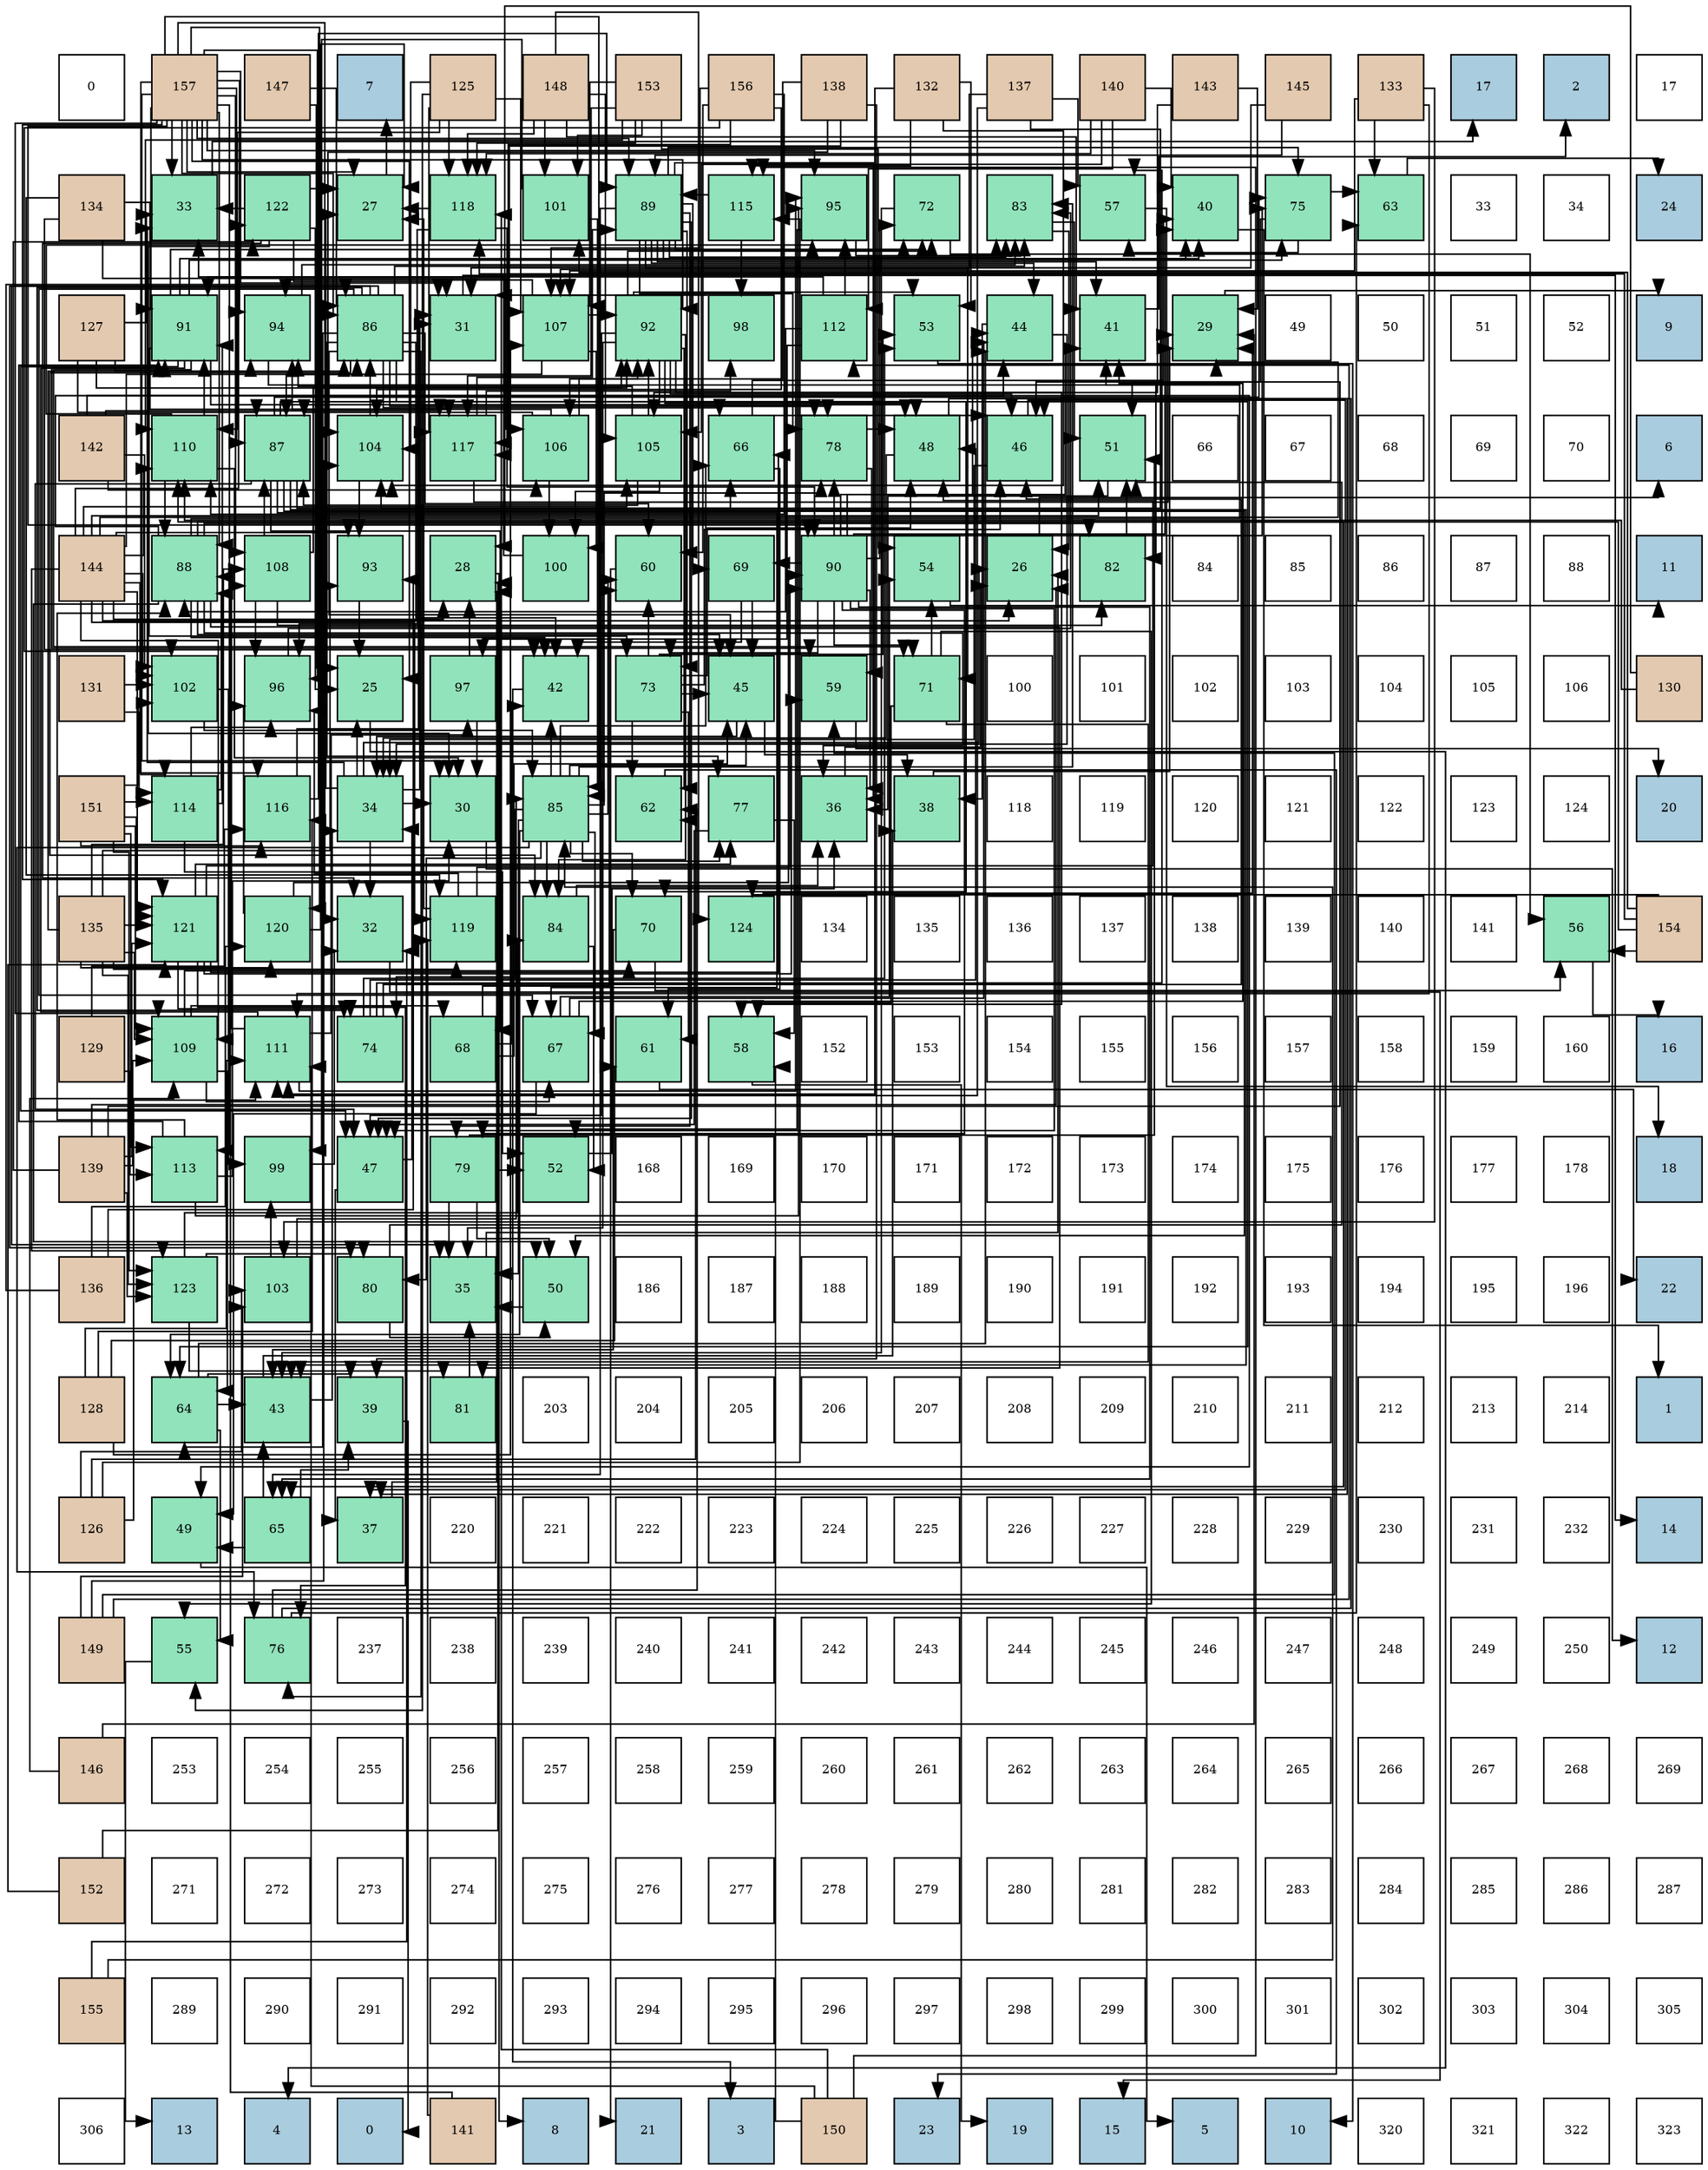 digraph layout{
 rankdir=TB;
 splines=ortho;
 node [style=filled shape=square fixedsize=true width=0.6];
0[label="0", fontsize=8, fillcolor="#ffffff"];
1[label="157", fontsize=8, fillcolor="#e3c9af"];
2[label="147", fontsize=8, fillcolor="#e3c9af"];
3[label="7", fontsize=8, fillcolor="#a9ccde"];
4[label="125", fontsize=8, fillcolor="#e3c9af"];
5[label="148", fontsize=8, fillcolor="#e3c9af"];
6[label="153", fontsize=8, fillcolor="#e3c9af"];
7[label="156", fontsize=8, fillcolor="#e3c9af"];
8[label="138", fontsize=8, fillcolor="#e3c9af"];
9[label="132", fontsize=8, fillcolor="#e3c9af"];
10[label="137", fontsize=8, fillcolor="#e3c9af"];
11[label="140", fontsize=8, fillcolor="#e3c9af"];
12[label="143", fontsize=8, fillcolor="#e3c9af"];
13[label="145", fontsize=8, fillcolor="#e3c9af"];
14[label="133", fontsize=8, fillcolor="#e3c9af"];
15[label="17", fontsize=8, fillcolor="#a9ccde"];
16[label="2", fontsize=8, fillcolor="#a9ccde"];
17[label="17", fontsize=8, fillcolor="#ffffff"];
18[label="134", fontsize=8, fillcolor="#e3c9af"];
19[label="33", fontsize=8, fillcolor="#91e3bb"];
20[label="122", fontsize=8, fillcolor="#91e3bb"];
21[label="27", fontsize=8, fillcolor="#91e3bb"];
22[label="118", fontsize=8, fillcolor="#91e3bb"];
23[label="101", fontsize=8, fillcolor="#91e3bb"];
24[label="89", fontsize=8, fillcolor="#91e3bb"];
25[label="115", fontsize=8, fillcolor="#91e3bb"];
26[label="95", fontsize=8, fillcolor="#91e3bb"];
27[label="72", fontsize=8, fillcolor="#91e3bb"];
28[label="83", fontsize=8, fillcolor="#91e3bb"];
29[label="57", fontsize=8, fillcolor="#91e3bb"];
30[label="40", fontsize=8, fillcolor="#91e3bb"];
31[label="75", fontsize=8, fillcolor="#91e3bb"];
32[label="63", fontsize=8, fillcolor="#91e3bb"];
33[label="33", fontsize=8, fillcolor="#ffffff"];
34[label="34", fontsize=8, fillcolor="#ffffff"];
35[label="24", fontsize=8, fillcolor="#a9ccde"];
36[label="127", fontsize=8, fillcolor="#e3c9af"];
37[label="91", fontsize=8, fillcolor="#91e3bb"];
38[label="94", fontsize=8, fillcolor="#91e3bb"];
39[label="86", fontsize=8, fillcolor="#91e3bb"];
40[label="31", fontsize=8, fillcolor="#91e3bb"];
41[label="107", fontsize=8, fillcolor="#91e3bb"];
42[label="92", fontsize=8, fillcolor="#91e3bb"];
43[label="98", fontsize=8, fillcolor="#91e3bb"];
44[label="112", fontsize=8, fillcolor="#91e3bb"];
45[label="53", fontsize=8, fillcolor="#91e3bb"];
46[label="44", fontsize=8, fillcolor="#91e3bb"];
47[label="41", fontsize=8, fillcolor="#91e3bb"];
48[label="29", fontsize=8, fillcolor="#91e3bb"];
49[label="49", fontsize=8, fillcolor="#ffffff"];
50[label="50", fontsize=8, fillcolor="#ffffff"];
51[label="51", fontsize=8, fillcolor="#ffffff"];
52[label="52", fontsize=8, fillcolor="#ffffff"];
53[label="9", fontsize=8, fillcolor="#a9ccde"];
54[label="142", fontsize=8, fillcolor="#e3c9af"];
55[label="110", fontsize=8, fillcolor="#91e3bb"];
56[label="87", fontsize=8, fillcolor="#91e3bb"];
57[label="104", fontsize=8, fillcolor="#91e3bb"];
58[label="117", fontsize=8, fillcolor="#91e3bb"];
59[label="106", fontsize=8, fillcolor="#91e3bb"];
60[label="105", fontsize=8, fillcolor="#91e3bb"];
61[label="66", fontsize=8, fillcolor="#91e3bb"];
62[label="78", fontsize=8, fillcolor="#91e3bb"];
63[label="48", fontsize=8, fillcolor="#91e3bb"];
64[label="46", fontsize=8, fillcolor="#91e3bb"];
65[label="51", fontsize=8, fillcolor="#91e3bb"];
66[label="66", fontsize=8, fillcolor="#ffffff"];
67[label="67", fontsize=8, fillcolor="#ffffff"];
68[label="68", fontsize=8, fillcolor="#ffffff"];
69[label="69", fontsize=8, fillcolor="#ffffff"];
70[label="70", fontsize=8, fillcolor="#ffffff"];
71[label="6", fontsize=8, fillcolor="#a9ccde"];
72[label="144", fontsize=8, fillcolor="#e3c9af"];
73[label="88", fontsize=8, fillcolor="#91e3bb"];
74[label="108", fontsize=8, fillcolor="#91e3bb"];
75[label="93", fontsize=8, fillcolor="#91e3bb"];
76[label="28", fontsize=8, fillcolor="#91e3bb"];
77[label="100", fontsize=8, fillcolor="#91e3bb"];
78[label="60", fontsize=8, fillcolor="#91e3bb"];
79[label="69", fontsize=8, fillcolor="#91e3bb"];
80[label="90", fontsize=8, fillcolor="#91e3bb"];
81[label="54", fontsize=8, fillcolor="#91e3bb"];
82[label="26", fontsize=8, fillcolor="#91e3bb"];
83[label="82", fontsize=8, fillcolor="#91e3bb"];
84[label="84", fontsize=8, fillcolor="#ffffff"];
85[label="85", fontsize=8, fillcolor="#ffffff"];
86[label="86", fontsize=8, fillcolor="#ffffff"];
87[label="87", fontsize=8, fillcolor="#ffffff"];
88[label="88", fontsize=8, fillcolor="#ffffff"];
89[label="11", fontsize=8, fillcolor="#a9ccde"];
90[label="131", fontsize=8, fillcolor="#e3c9af"];
91[label="102", fontsize=8, fillcolor="#91e3bb"];
92[label="96", fontsize=8, fillcolor="#91e3bb"];
93[label="25", fontsize=8, fillcolor="#91e3bb"];
94[label="97", fontsize=8, fillcolor="#91e3bb"];
95[label="42", fontsize=8, fillcolor="#91e3bb"];
96[label="73", fontsize=8, fillcolor="#91e3bb"];
97[label="45", fontsize=8, fillcolor="#91e3bb"];
98[label="59", fontsize=8, fillcolor="#91e3bb"];
99[label="71", fontsize=8, fillcolor="#91e3bb"];
100[label="100", fontsize=8, fillcolor="#ffffff"];
101[label="101", fontsize=8, fillcolor="#ffffff"];
102[label="102", fontsize=8, fillcolor="#ffffff"];
103[label="103", fontsize=8, fillcolor="#ffffff"];
104[label="104", fontsize=8, fillcolor="#ffffff"];
105[label="105", fontsize=8, fillcolor="#ffffff"];
106[label="106", fontsize=8, fillcolor="#ffffff"];
107[label="130", fontsize=8, fillcolor="#e3c9af"];
108[label="151", fontsize=8, fillcolor="#e3c9af"];
109[label="114", fontsize=8, fillcolor="#91e3bb"];
110[label="116", fontsize=8, fillcolor="#91e3bb"];
111[label="34", fontsize=8, fillcolor="#91e3bb"];
112[label="30", fontsize=8, fillcolor="#91e3bb"];
113[label="85", fontsize=8, fillcolor="#91e3bb"];
114[label="62", fontsize=8, fillcolor="#91e3bb"];
115[label="77", fontsize=8, fillcolor="#91e3bb"];
116[label="36", fontsize=8, fillcolor="#91e3bb"];
117[label="38", fontsize=8, fillcolor="#91e3bb"];
118[label="118", fontsize=8, fillcolor="#ffffff"];
119[label="119", fontsize=8, fillcolor="#ffffff"];
120[label="120", fontsize=8, fillcolor="#ffffff"];
121[label="121", fontsize=8, fillcolor="#ffffff"];
122[label="122", fontsize=8, fillcolor="#ffffff"];
123[label="123", fontsize=8, fillcolor="#ffffff"];
124[label="124", fontsize=8, fillcolor="#ffffff"];
125[label="20", fontsize=8, fillcolor="#a9ccde"];
126[label="135", fontsize=8, fillcolor="#e3c9af"];
127[label="121", fontsize=8, fillcolor="#91e3bb"];
128[label="120", fontsize=8, fillcolor="#91e3bb"];
129[label="32", fontsize=8, fillcolor="#91e3bb"];
130[label="119", fontsize=8, fillcolor="#91e3bb"];
131[label="84", fontsize=8, fillcolor="#91e3bb"];
132[label="70", fontsize=8, fillcolor="#91e3bb"];
133[label="124", fontsize=8, fillcolor="#91e3bb"];
134[label="134", fontsize=8, fillcolor="#ffffff"];
135[label="135", fontsize=8, fillcolor="#ffffff"];
136[label="136", fontsize=8, fillcolor="#ffffff"];
137[label="137", fontsize=8, fillcolor="#ffffff"];
138[label="138", fontsize=8, fillcolor="#ffffff"];
139[label="139", fontsize=8, fillcolor="#ffffff"];
140[label="140", fontsize=8, fillcolor="#ffffff"];
141[label="141", fontsize=8, fillcolor="#ffffff"];
142[label="56", fontsize=8, fillcolor="#91e3bb"];
143[label="154", fontsize=8, fillcolor="#e3c9af"];
144[label="129", fontsize=8, fillcolor="#e3c9af"];
145[label="109", fontsize=8, fillcolor="#91e3bb"];
146[label="111", fontsize=8, fillcolor="#91e3bb"];
147[label="74", fontsize=8, fillcolor="#91e3bb"];
148[label="68", fontsize=8, fillcolor="#91e3bb"];
149[label="67", fontsize=8, fillcolor="#91e3bb"];
150[label="61", fontsize=8, fillcolor="#91e3bb"];
151[label="58", fontsize=8, fillcolor="#91e3bb"];
152[label="152", fontsize=8, fillcolor="#ffffff"];
153[label="153", fontsize=8, fillcolor="#ffffff"];
154[label="154", fontsize=8, fillcolor="#ffffff"];
155[label="155", fontsize=8, fillcolor="#ffffff"];
156[label="156", fontsize=8, fillcolor="#ffffff"];
157[label="157", fontsize=8, fillcolor="#ffffff"];
158[label="158", fontsize=8, fillcolor="#ffffff"];
159[label="159", fontsize=8, fillcolor="#ffffff"];
160[label="160", fontsize=8, fillcolor="#ffffff"];
161[label="16", fontsize=8, fillcolor="#a9ccde"];
162[label="139", fontsize=8, fillcolor="#e3c9af"];
163[label="113", fontsize=8, fillcolor="#91e3bb"];
164[label="99", fontsize=8, fillcolor="#91e3bb"];
165[label="47", fontsize=8, fillcolor="#91e3bb"];
166[label="79", fontsize=8, fillcolor="#91e3bb"];
167[label="52", fontsize=8, fillcolor="#91e3bb"];
168[label="168", fontsize=8, fillcolor="#ffffff"];
169[label="169", fontsize=8, fillcolor="#ffffff"];
170[label="170", fontsize=8, fillcolor="#ffffff"];
171[label="171", fontsize=8, fillcolor="#ffffff"];
172[label="172", fontsize=8, fillcolor="#ffffff"];
173[label="173", fontsize=8, fillcolor="#ffffff"];
174[label="174", fontsize=8, fillcolor="#ffffff"];
175[label="175", fontsize=8, fillcolor="#ffffff"];
176[label="176", fontsize=8, fillcolor="#ffffff"];
177[label="177", fontsize=8, fillcolor="#ffffff"];
178[label="178", fontsize=8, fillcolor="#ffffff"];
179[label="18", fontsize=8, fillcolor="#a9ccde"];
180[label="136", fontsize=8, fillcolor="#e3c9af"];
181[label="123", fontsize=8, fillcolor="#91e3bb"];
182[label="103", fontsize=8, fillcolor="#91e3bb"];
183[label="80", fontsize=8, fillcolor="#91e3bb"];
184[label="35", fontsize=8, fillcolor="#91e3bb"];
185[label="50", fontsize=8, fillcolor="#91e3bb"];
186[label="186", fontsize=8, fillcolor="#ffffff"];
187[label="187", fontsize=8, fillcolor="#ffffff"];
188[label="188", fontsize=8, fillcolor="#ffffff"];
189[label="189", fontsize=8, fillcolor="#ffffff"];
190[label="190", fontsize=8, fillcolor="#ffffff"];
191[label="191", fontsize=8, fillcolor="#ffffff"];
192[label="192", fontsize=8, fillcolor="#ffffff"];
193[label="193", fontsize=8, fillcolor="#ffffff"];
194[label="194", fontsize=8, fillcolor="#ffffff"];
195[label="195", fontsize=8, fillcolor="#ffffff"];
196[label="196", fontsize=8, fillcolor="#ffffff"];
197[label="22", fontsize=8, fillcolor="#a9ccde"];
198[label="128", fontsize=8, fillcolor="#e3c9af"];
199[label="64", fontsize=8, fillcolor="#91e3bb"];
200[label="43", fontsize=8, fillcolor="#91e3bb"];
201[label="39", fontsize=8, fillcolor="#91e3bb"];
202[label="81", fontsize=8, fillcolor="#91e3bb"];
203[label="203", fontsize=8, fillcolor="#ffffff"];
204[label="204", fontsize=8, fillcolor="#ffffff"];
205[label="205", fontsize=8, fillcolor="#ffffff"];
206[label="206", fontsize=8, fillcolor="#ffffff"];
207[label="207", fontsize=8, fillcolor="#ffffff"];
208[label="208", fontsize=8, fillcolor="#ffffff"];
209[label="209", fontsize=8, fillcolor="#ffffff"];
210[label="210", fontsize=8, fillcolor="#ffffff"];
211[label="211", fontsize=8, fillcolor="#ffffff"];
212[label="212", fontsize=8, fillcolor="#ffffff"];
213[label="213", fontsize=8, fillcolor="#ffffff"];
214[label="214", fontsize=8, fillcolor="#ffffff"];
215[label="1", fontsize=8, fillcolor="#a9ccde"];
216[label="126", fontsize=8, fillcolor="#e3c9af"];
217[label="49", fontsize=8, fillcolor="#91e3bb"];
218[label="65", fontsize=8, fillcolor="#91e3bb"];
219[label="37", fontsize=8, fillcolor="#91e3bb"];
220[label="220", fontsize=8, fillcolor="#ffffff"];
221[label="221", fontsize=8, fillcolor="#ffffff"];
222[label="222", fontsize=8, fillcolor="#ffffff"];
223[label="223", fontsize=8, fillcolor="#ffffff"];
224[label="224", fontsize=8, fillcolor="#ffffff"];
225[label="225", fontsize=8, fillcolor="#ffffff"];
226[label="226", fontsize=8, fillcolor="#ffffff"];
227[label="227", fontsize=8, fillcolor="#ffffff"];
228[label="228", fontsize=8, fillcolor="#ffffff"];
229[label="229", fontsize=8, fillcolor="#ffffff"];
230[label="230", fontsize=8, fillcolor="#ffffff"];
231[label="231", fontsize=8, fillcolor="#ffffff"];
232[label="232", fontsize=8, fillcolor="#ffffff"];
233[label="14", fontsize=8, fillcolor="#a9ccde"];
234[label="149", fontsize=8, fillcolor="#e3c9af"];
235[label="55", fontsize=8, fillcolor="#91e3bb"];
236[label="76", fontsize=8, fillcolor="#91e3bb"];
237[label="237", fontsize=8, fillcolor="#ffffff"];
238[label="238", fontsize=8, fillcolor="#ffffff"];
239[label="239", fontsize=8, fillcolor="#ffffff"];
240[label="240", fontsize=8, fillcolor="#ffffff"];
241[label="241", fontsize=8, fillcolor="#ffffff"];
242[label="242", fontsize=8, fillcolor="#ffffff"];
243[label="243", fontsize=8, fillcolor="#ffffff"];
244[label="244", fontsize=8, fillcolor="#ffffff"];
245[label="245", fontsize=8, fillcolor="#ffffff"];
246[label="246", fontsize=8, fillcolor="#ffffff"];
247[label="247", fontsize=8, fillcolor="#ffffff"];
248[label="248", fontsize=8, fillcolor="#ffffff"];
249[label="249", fontsize=8, fillcolor="#ffffff"];
250[label="250", fontsize=8, fillcolor="#ffffff"];
251[label="12", fontsize=8, fillcolor="#a9ccde"];
252[label="146", fontsize=8, fillcolor="#e3c9af"];
253[label="253", fontsize=8, fillcolor="#ffffff"];
254[label="254", fontsize=8, fillcolor="#ffffff"];
255[label="255", fontsize=8, fillcolor="#ffffff"];
256[label="256", fontsize=8, fillcolor="#ffffff"];
257[label="257", fontsize=8, fillcolor="#ffffff"];
258[label="258", fontsize=8, fillcolor="#ffffff"];
259[label="259", fontsize=8, fillcolor="#ffffff"];
260[label="260", fontsize=8, fillcolor="#ffffff"];
261[label="261", fontsize=8, fillcolor="#ffffff"];
262[label="262", fontsize=8, fillcolor="#ffffff"];
263[label="263", fontsize=8, fillcolor="#ffffff"];
264[label="264", fontsize=8, fillcolor="#ffffff"];
265[label="265", fontsize=8, fillcolor="#ffffff"];
266[label="266", fontsize=8, fillcolor="#ffffff"];
267[label="267", fontsize=8, fillcolor="#ffffff"];
268[label="268", fontsize=8, fillcolor="#ffffff"];
269[label="269", fontsize=8, fillcolor="#ffffff"];
270[label="152", fontsize=8, fillcolor="#e3c9af"];
271[label="271", fontsize=8, fillcolor="#ffffff"];
272[label="272", fontsize=8, fillcolor="#ffffff"];
273[label="273", fontsize=8, fillcolor="#ffffff"];
274[label="274", fontsize=8, fillcolor="#ffffff"];
275[label="275", fontsize=8, fillcolor="#ffffff"];
276[label="276", fontsize=8, fillcolor="#ffffff"];
277[label="277", fontsize=8, fillcolor="#ffffff"];
278[label="278", fontsize=8, fillcolor="#ffffff"];
279[label="279", fontsize=8, fillcolor="#ffffff"];
280[label="280", fontsize=8, fillcolor="#ffffff"];
281[label="281", fontsize=8, fillcolor="#ffffff"];
282[label="282", fontsize=8, fillcolor="#ffffff"];
283[label="283", fontsize=8, fillcolor="#ffffff"];
284[label="284", fontsize=8, fillcolor="#ffffff"];
285[label="285", fontsize=8, fillcolor="#ffffff"];
286[label="286", fontsize=8, fillcolor="#ffffff"];
287[label="287", fontsize=8, fillcolor="#ffffff"];
288[label="155", fontsize=8, fillcolor="#e3c9af"];
289[label="289", fontsize=8, fillcolor="#ffffff"];
290[label="290", fontsize=8, fillcolor="#ffffff"];
291[label="291", fontsize=8, fillcolor="#ffffff"];
292[label="292", fontsize=8, fillcolor="#ffffff"];
293[label="293", fontsize=8, fillcolor="#ffffff"];
294[label="294", fontsize=8, fillcolor="#ffffff"];
295[label="295", fontsize=8, fillcolor="#ffffff"];
296[label="296", fontsize=8, fillcolor="#ffffff"];
297[label="297", fontsize=8, fillcolor="#ffffff"];
298[label="298", fontsize=8, fillcolor="#ffffff"];
299[label="299", fontsize=8, fillcolor="#ffffff"];
300[label="300", fontsize=8, fillcolor="#ffffff"];
301[label="301", fontsize=8, fillcolor="#ffffff"];
302[label="302", fontsize=8, fillcolor="#ffffff"];
303[label="303", fontsize=8, fillcolor="#ffffff"];
304[label="304", fontsize=8, fillcolor="#ffffff"];
305[label="305", fontsize=8, fillcolor="#ffffff"];
306[label="306", fontsize=8, fillcolor="#ffffff"];
307[label="13", fontsize=8, fillcolor="#a9ccde"];
308[label="4", fontsize=8, fillcolor="#a9ccde"];
309[label="0", fontsize=8, fillcolor="#a9ccde"];
310[label="141", fontsize=8, fillcolor="#e3c9af"];
311[label="8", fontsize=8, fillcolor="#a9ccde"];
312[label="21", fontsize=8, fillcolor="#a9ccde"];
313[label="3", fontsize=8, fillcolor="#a9ccde"];
314[label="150", fontsize=8, fillcolor="#e3c9af"];
315[label="23", fontsize=8, fillcolor="#a9ccde"];
316[label="19", fontsize=8, fillcolor="#a9ccde"];
317[label="15", fontsize=8, fillcolor="#a9ccde"];
318[label="5", fontsize=8, fillcolor="#a9ccde"];
319[label="10", fontsize=8, fillcolor="#a9ccde"];
320[label="320", fontsize=8, fillcolor="#ffffff"];
321[label="321", fontsize=8, fillcolor="#ffffff"];
322[label="322", fontsize=8, fillcolor="#ffffff"];
323[label="323", fontsize=8, fillcolor="#ffffff"];
edge [constraint=false, style=vis];93 -> 308;
82 -> 71;
21 -> 3;
76 -> 311;
48 -> 53;
112 -> 251;
40 -> 233;
129 -> 317;
19 -> 15;
111 -> 93;
111 -> 82;
111 -> 21;
111 -> 112;
111 -> 40;
111 -> 129;
111 -> 19;
184 -> 82;
116 -> 82;
219 -> 76;
117 -> 48;
201 -> 309;
30 -> 215;
47 -> 16;
95 -> 313;
200 -> 111;
200 -> 117;
46 -> 111;
46 -> 117;
97 -> 111;
97 -> 117;
64 -> 111;
64 -> 219;
165 -> 111;
165 -> 219;
63 -> 111;
63 -> 219;
217 -> 318;
185 -> 184;
65 -> 116;
167 -> 116;
45 -> 319;
81 -> 89;
235 -> 307;
142 -> 161;
29 -> 179;
151 -> 316;
98 -> 125;
78 -> 312;
150 -> 197;
114 -> 315;
32 -> 35;
199 -> 201;
199 -> 200;
199 -> 46;
199 -> 235;
218 -> 201;
218 -> 200;
218 -> 217;
61 -> 30;
61 -> 64;
61 -> 150;
149 -> 47;
149 -> 46;
149 -> 217;
149 -> 81;
148 -> 95;
148 -> 97;
148 -> 78;
79 -> 95;
79 -> 97;
132 -> 200;
132 -> 142;
99 -> 200;
99 -> 81;
99 -> 235;
99 -> 151;
27 -> 200;
27 -> 142;
96 -> 97;
96 -> 64;
96 -> 63;
96 -> 45;
96 -> 78;
96 -> 150;
96 -> 114;
147 -> 64;
147 -> 63;
147 -> 45;
147 -> 29;
31 -> 64;
31 -> 29;
31 -> 32;
236 -> 64;
236 -> 114;
236 -> 32;
115 -> 165;
115 -> 151;
62 -> 63;
62 -> 98;
166 -> 184;
166 -> 185;
166 -> 65;
166 -> 167;
183 -> 185;
183 -> 65;
202 -> 184;
83 -> 65;
28 -> 82;
28 -> 65;
131 -> 116;
131 -> 167;
113 -> 184;
113 -> 95;
113 -> 97;
113 -> 78;
113 -> 199;
113 -> 61;
113 -> 149;
113 -> 132;
113 -> 147;
113 -> 236;
113 -> 115;
113 -> 62;
113 -> 183;
113 -> 28;
113 -> 131;
39 -> 184;
39 -> 95;
39 -> 97;
39 -> 78;
39 -> 199;
39 -> 61;
39 -> 149;
39 -> 132;
39 -> 147;
39 -> 236;
39 -> 115;
39 -> 62;
39 -> 183;
39 -> 28;
39 -> 131;
56 -> 200;
56 -> 165;
56 -> 185;
56 -> 199;
56 -> 61;
56 -> 149;
56 -> 148;
56 -> 31;
73 -> 116;
73 -> 47;
73 -> 95;
73 -> 46;
73 -> 97;
73 -> 185;
73 -> 218;
73 -> 202;
73 -> 83;
24 -> 116;
24 -> 30;
24 -> 47;
24 -> 46;
24 -> 165;
24 -> 218;
24 -> 79;
24 -> 99;
24 -> 27;
24 -> 96;
24 -> 31;
24 -> 62;
24 -> 166;
24 -> 28;
80 -> 116;
80 -> 30;
80 -> 47;
80 -> 46;
80 -> 165;
80 -> 218;
80 -> 79;
80 -> 99;
80 -> 27;
80 -> 96;
80 -> 31;
80 -> 62;
80 -> 166;
37 -> 30;
37 -> 165;
37 -> 63;
37 -> 98;
37 -> 99;
37 -> 27;
37 -> 96;
37 -> 31;
42 -> 184;
42 -> 64;
42 -> 165;
42 -> 63;
42 -> 45;
42 -> 151;
42 -> 114;
42 -> 27;
42 -> 62;
42 -> 131;
75 -> 93;
38 -> 83;
38 -> 28;
26 -> 167;
26 -> 28;
92 -> 28;
94 -> 76;
94 -> 112;
43 -> 40;
164 -> 129;
77 -> 19;
23 -> 113;
23 -> 164;
91 -> 113;
91 -> 164;
182 -> 113;
182 -> 164;
57 -> 39;
57 -> 75;
60 -> 56;
60 -> 42;
60 -> 38;
60 -> 77;
59 -> 56;
59 -> 42;
59 -> 38;
59 -> 77;
41 -> 56;
41 -> 42;
41 -> 38;
41 -> 77;
74 -> 83;
74 -> 56;
74 -> 42;
74 -> 92;
145 -> 199;
145 -> 149;
145 -> 148;
145 -> 132;
55 -> 112;
55 -> 73;
55 -> 37;
55 -> 26;
146 -> 73;
146 -> 37;
146 -> 26;
146 -> 94;
44 -> 73;
44 -> 37;
44 -> 26;
44 -> 94;
163 -> 112;
163 -> 73;
163 -> 37;
163 -> 26;
109 -> 167;
109 -> 73;
109 -> 37;
109 -> 92;
25 -> 24;
25 -> 43;
110 -> 40;
110 -> 24;
58 -> 48;
58 -> 24;
58 -> 43;
22 -> 21;
22 -> 80;
22 -> 92;
130 -> 21;
130 -> 80;
130 -> 92;
128 -> 21;
128 -> 80;
128 -> 92;
127 -> 63;
127 -> 98;
127 -> 61;
127 -> 147;
127 -> 236;
127 -> 115;
20 -> 93;
20 -> 21;
20 -> 112;
20 -> 40;
20 -> 129;
20 -> 19;
181 -> 183;
181 -> 202;
181 -> 131;
133 -> 48;
4 -> 235;
4 -> 57;
4 -> 41;
4 -> 55;
4 -> 58;
4 -> 22;
216 -> 114;
216 -> 182;
216 -> 146;
216 -> 25;
36 -> 19;
36 -> 56;
36 -> 42;
36 -> 38;
198 -> 150;
198 -> 41;
198 -> 146;
198 -> 110;
144 -> 163;
144 -> 110;
107 -> 76;
107 -> 55;
90 -> 91;
90 -> 109;
9 -> 45;
9 -> 57;
9 -> 146;
9 -> 25;
14 -> 32;
14 -> 182;
14 -> 41;
14 -> 146;
18 -> 95;
18 -> 59;
18 -> 58;
18 -> 130;
126 -> 39;
126 -> 75;
126 -> 74;
126 -> 145;
126 -> 130;
126 -> 128;
126 -> 127;
126 -> 181;
180 -> 39;
180 -> 75;
180 -> 128;
10 -> 29;
10 -> 57;
10 -> 41;
10 -> 146;
8 -> 201;
8 -> 57;
8 -> 59;
8 -> 58;
162 -> 82;
162 -> 65;
162 -> 145;
162 -> 127;
162 -> 20;
162 -> 181;
11 -> 30;
11 -> 60;
11 -> 44;
11 -> 22;
310 -> 74;
310 -> 130;
54 -> 217;
54 -> 91;
54 -> 59;
54 -> 58;
12 -> 48;
12 -> 60;
72 -> 82;
72 -> 76;
72 -> 48;
72 -> 65;
72 -> 39;
72 -> 75;
72 -> 91;
72 -> 60;
72 -> 145;
72 -> 55;
72 -> 110;
72 -> 130;
72 -> 127;
72 -> 20;
72 -> 181;
13 -> 40;
13 -> 24;
252 -> 48;
252 -> 145;
2 -> 93;
2 -> 39;
5 -> 47;
5 -> 23;
5 -> 60;
5 -> 22;
5 -> 133;
234 -> 98;
234 -> 182;
234 -> 57;
234 -> 44;
314 -> 151;
314 -> 146;
314 -> 25;
314 -> 22;
108 -> 91;
108 -> 145;
108 -> 163;
108 -> 109;
108 -> 110;
108 -> 127;
108 -> 181;
270 -> 76;
270 -> 127;
6 -> 81;
6 -> 23;
6 -> 41;
6 -> 55;
6 -> 58;
6 -> 22;
143 -> 142;
143 -> 23;
143 -> 55;
143 -> 22;
143 -> 133;
288 -> 129;
288 -> 113;
7 -> 78;
7 -> 91;
7 -> 57;
7 -> 41;
7 -> 55;
7 -> 58;
1 -> 93;
1 -> 21;
1 -> 112;
1 -> 40;
1 -> 129;
1 -> 19;
1 -> 113;
1 -> 39;
1 -> 56;
1 -> 73;
1 -> 24;
1 -> 80;
1 -> 37;
1 -> 42;
1 -> 38;
1 -> 26;
1 -> 92;
1 -> 74;
1 -> 145;
1 -> 163;
1 -> 109;
1 -> 128;
1 -> 127;
edge [constraint=true, style=invis];
0 -> 18 -> 36 -> 54 -> 72 -> 90 -> 108 -> 126 -> 144 -> 162 -> 180 -> 198 -> 216 -> 234 -> 252 -> 270 -> 288 -> 306;
1 -> 19 -> 37 -> 55 -> 73 -> 91 -> 109 -> 127 -> 145 -> 163 -> 181 -> 199 -> 217 -> 235 -> 253 -> 271 -> 289 -> 307;
2 -> 20 -> 38 -> 56 -> 74 -> 92 -> 110 -> 128 -> 146 -> 164 -> 182 -> 200 -> 218 -> 236 -> 254 -> 272 -> 290 -> 308;
3 -> 21 -> 39 -> 57 -> 75 -> 93 -> 111 -> 129 -> 147 -> 165 -> 183 -> 201 -> 219 -> 237 -> 255 -> 273 -> 291 -> 309;
4 -> 22 -> 40 -> 58 -> 76 -> 94 -> 112 -> 130 -> 148 -> 166 -> 184 -> 202 -> 220 -> 238 -> 256 -> 274 -> 292 -> 310;
5 -> 23 -> 41 -> 59 -> 77 -> 95 -> 113 -> 131 -> 149 -> 167 -> 185 -> 203 -> 221 -> 239 -> 257 -> 275 -> 293 -> 311;
6 -> 24 -> 42 -> 60 -> 78 -> 96 -> 114 -> 132 -> 150 -> 168 -> 186 -> 204 -> 222 -> 240 -> 258 -> 276 -> 294 -> 312;
7 -> 25 -> 43 -> 61 -> 79 -> 97 -> 115 -> 133 -> 151 -> 169 -> 187 -> 205 -> 223 -> 241 -> 259 -> 277 -> 295 -> 313;
8 -> 26 -> 44 -> 62 -> 80 -> 98 -> 116 -> 134 -> 152 -> 170 -> 188 -> 206 -> 224 -> 242 -> 260 -> 278 -> 296 -> 314;
9 -> 27 -> 45 -> 63 -> 81 -> 99 -> 117 -> 135 -> 153 -> 171 -> 189 -> 207 -> 225 -> 243 -> 261 -> 279 -> 297 -> 315;
10 -> 28 -> 46 -> 64 -> 82 -> 100 -> 118 -> 136 -> 154 -> 172 -> 190 -> 208 -> 226 -> 244 -> 262 -> 280 -> 298 -> 316;
11 -> 29 -> 47 -> 65 -> 83 -> 101 -> 119 -> 137 -> 155 -> 173 -> 191 -> 209 -> 227 -> 245 -> 263 -> 281 -> 299 -> 317;
12 -> 30 -> 48 -> 66 -> 84 -> 102 -> 120 -> 138 -> 156 -> 174 -> 192 -> 210 -> 228 -> 246 -> 264 -> 282 -> 300 -> 318;
13 -> 31 -> 49 -> 67 -> 85 -> 103 -> 121 -> 139 -> 157 -> 175 -> 193 -> 211 -> 229 -> 247 -> 265 -> 283 -> 301 -> 319;
14 -> 32 -> 50 -> 68 -> 86 -> 104 -> 122 -> 140 -> 158 -> 176 -> 194 -> 212 -> 230 -> 248 -> 266 -> 284 -> 302 -> 320;
15 -> 33 -> 51 -> 69 -> 87 -> 105 -> 123 -> 141 -> 159 -> 177 -> 195 -> 213 -> 231 -> 249 -> 267 -> 285 -> 303 -> 321;
16 -> 34 -> 52 -> 70 -> 88 -> 106 -> 124 -> 142 -> 160 -> 178 -> 196 -> 214 -> 232 -> 250 -> 268 -> 286 -> 304 -> 322;
17 -> 35 -> 53 -> 71 -> 89 -> 107 -> 125 -> 143 -> 161 -> 179 -> 197 -> 215 -> 233 -> 251 -> 269 -> 287 -> 305 -> 323;
rank = same {0 -> 1 -> 2 -> 3 -> 4 -> 5 -> 6 -> 7 -> 8 -> 9 -> 10 -> 11 -> 12 -> 13 -> 14 -> 15 -> 16 -> 17};
rank = same {18 -> 19 -> 20 -> 21 -> 22 -> 23 -> 24 -> 25 -> 26 -> 27 -> 28 -> 29 -> 30 -> 31 -> 32 -> 33 -> 34 -> 35};
rank = same {36 -> 37 -> 38 -> 39 -> 40 -> 41 -> 42 -> 43 -> 44 -> 45 -> 46 -> 47 -> 48 -> 49 -> 50 -> 51 -> 52 -> 53};
rank = same {54 -> 55 -> 56 -> 57 -> 58 -> 59 -> 60 -> 61 -> 62 -> 63 -> 64 -> 65 -> 66 -> 67 -> 68 -> 69 -> 70 -> 71};
rank = same {72 -> 73 -> 74 -> 75 -> 76 -> 77 -> 78 -> 79 -> 80 -> 81 -> 82 -> 83 -> 84 -> 85 -> 86 -> 87 -> 88 -> 89};
rank = same {90 -> 91 -> 92 -> 93 -> 94 -> 95 -> 96 -> 97 -> 98 -> 99 -> 100 -> 101 -> 102 -> 103 -> 104 -> 105 -> 106 -> 107};
rank = same {108 -> 109 -> 110 -> 111 -> 112 -> 113 -> 114 -> 115 -> 116 -> 117 -> 118 -> 119 -> 120 -> 121 -> 122 -> 123 -> 124 -> 125};
rank = same {126 -> 127 -> 128 -> 129 -> 130 -> 131 -> 132 -> 133 -> 134 -> 135 -> 136 -> 137 -> 138 -> 139 -> 140 -> 141 -> 142 -> 143};
rank = same {144 -> 145 -> 146 -> 147 -> 148 -> 149 -> 150 -> 151 -> 152 -> 153 -> 154 -> 155 -> 156 -> 157 -> 158 -> 159 -> 160 -> 161};
rank = same {162 -> 163 -> 164 -> 165 -> 166 -> 167 -> 168 -> 169 -> 170 -> 171 -> 172 -> 173 -> 174 -> 175 -> 176 -> 177 -> 178 -> 179};
rank = same {180 -> 181 -> 182 -> 183 -> 184 -> 185 -> 186 -> 187 -> 188 -> 189 -> 190 -> 191 -> 192 -> 193 -> 194 -> 195 -> 196 -> 197};
rank = same {198 -> 199 -> 200 -> 201 -> 202 -> 203 -> 204 -> 205 -> 206 -> 207 -> 208 -> 209 -> 210 -> 211 -> 212 -> 213 -> 214 -> 215};
rank = same {216 -> 217 -> 218 -> 219 -> 220 -> 221 -> 222 -> 223 -> 224 -> 225 -> 226 -> 227 -> 228 -> 229 -> 230 -> 231 -> 232 -> 233};
rank = same {234 -> 235 -> 236 -> 237 -> 238 -> 239 -> 240 -> 241 -> 242 -> 243 -> 244 -> 245 -> 246 -> 247 -> 248 -> 249 -> 250 -> 251};
rank = same {252 -> 253 -> 254 -> 255 -> 256 -> 257 -> 258 -> 259 -> 260 -> 261 -> 262 -> 263 -> 264 -> 265 -> 266 -> 267 -> 268 -> 269};
rank = same {270 -> 271 -> 272 -> 273 -> 274 -> 275 -> 276 -> 277 -> 278 -> 279 -> 280 -> 281 -> 282 -> 283 -> 284 -> 285 -> 286 -> 287};
rank = same {288 -> 289 -> 290 -> 291 -> 292 -> 293 -> 294 -> 295 -> 296 -> 297 -> 298 -> 299 -> 300 -> 301 -> 302 -> 303 -> 304 -> 305};
rank = same {306 -> 307 -> 308 -> 309 -> 310 -> 311 -> 312 -> 313 -> 314 -> 315 -> 316 -> 317 -> 318 -> 319 -> 320 -> 321 -> 322 -> 323};
}
